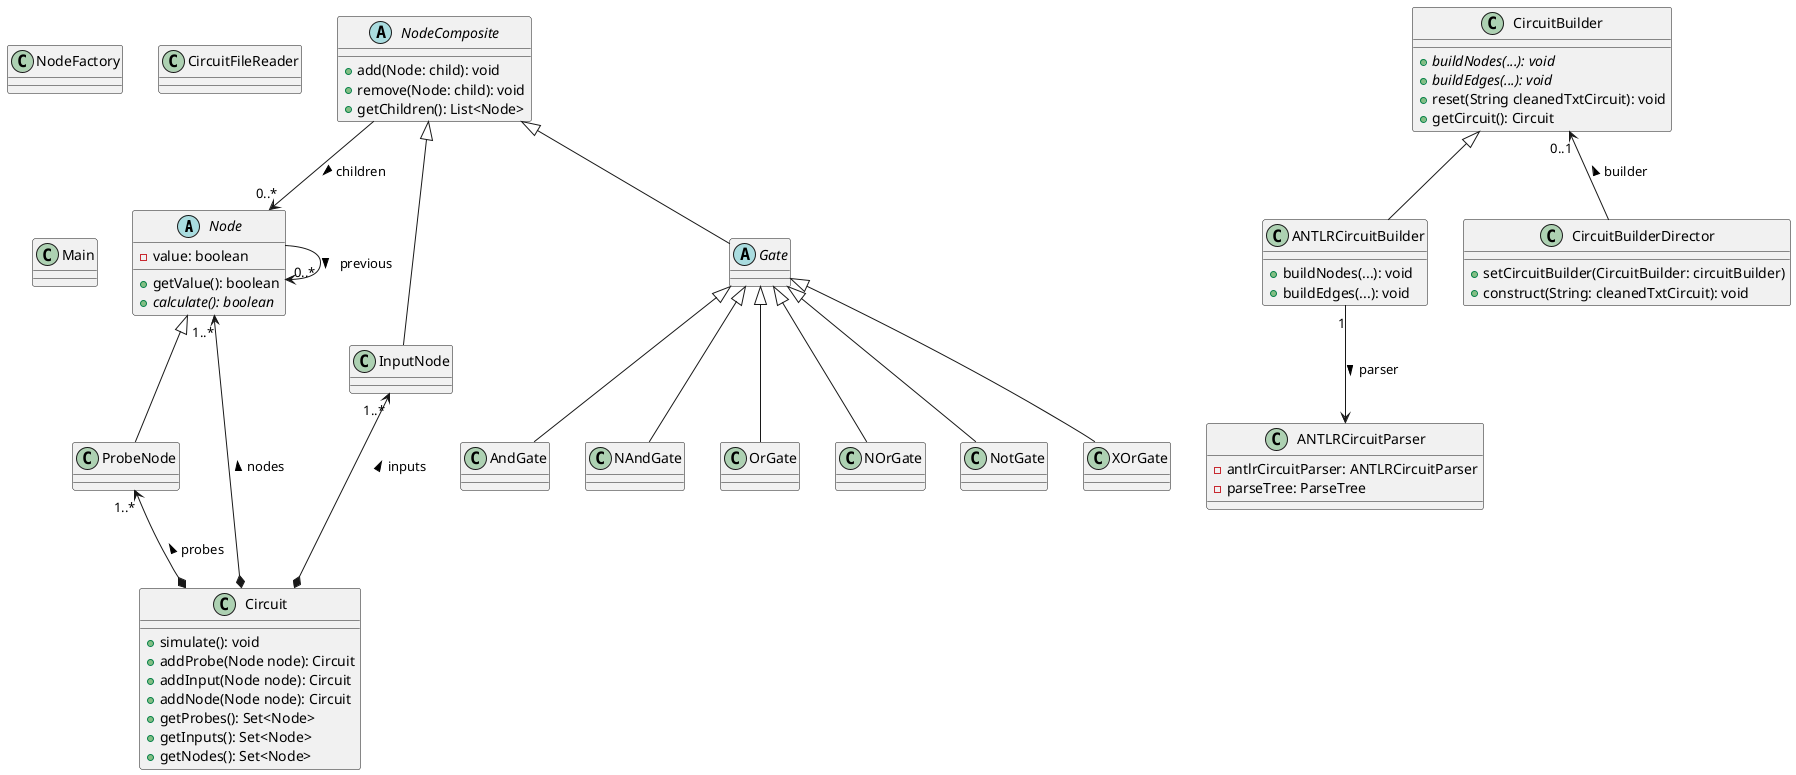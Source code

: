 @startuml

' Nodes
abstract class Node {
    -value: boolean
    +getValue(): boolean
    +{abstract} calculate(): boolean
}
Node --> "0..*" Node : previous >

abstract class NodeComposite {
    +add(Node: child): void
    +remove(Node: child): void
    +getChildren(): List<Node>
}
NodeComposite --> "0..*" Node : children >

' Inputs
class InputNode {
}
NodeComposite <|-- InputNode

class ProbeNode {
}
Node <|-- ProbeNode

' Gates
abstract class Gate {
}
NodeComposite <|-- Gate

class AndGate {
}
Gate <|-- AndGate

class NAndGate {
}
Gate <|-- NAndGate

class OrGate {
}
Gate <|-- OrGate

class NOrGate {
}
Gate <|-- NOrGate

class NotGate {
}
Gate <|-- NotGate

class XOrGate {
}
Gate <|-- XOrGate

' Circuit
class Circuit {
    +simulate(): void
    +addProbe(Node node): Circuit
    +addInput(Node node): Circuit
    +addNode(Node node): Circuit
    +getProbes(): Set<Node>
    +getInputs(): Set<Node>
    +getNodes(): Set<Node>
}
InputNode "1..*" <--* Circuit : inputs <
ProbeNode "1..*" <--* Circuit : probes <
Node "1..*" <--* Circuit : nodes <

' CircuitBuilder
class CircuitBuilder {
    +{abstract} buildNodes(...): void
    +{abstract} buildEdges(...): void
    +reset(String cleanedTxtCircuit): void
    +getCircuit(): Circuit
}

class ANTLRCircuitBuilder {
    +buildNodes(...): void
    +buildEdges(...): void
}
CircuitBuilder <|-- ANTLRCircuitBuilder
ANTLRCircuitBuilder "1" --> ANTLRCircuitParser : parser >

class CircuitBuilderDirector {
    +setCircuitBuilder(CircuitBuilder: circuitBuilder)
    +construct(String: cleanedTxtCircuit): void
}
CircuitBuilder "0..1" <-- CircuitBuilderDirector : builder <

' NodeFactory
class NodeFactory {
}

' CircuitParser
class ANTLRCircuitParser {
    -antlrCircuitParser: ANTLRCircuitParser
    -parseTree: ParseTree
}

' CircuitFileReader
class CircuitFileReader {
}

' Main
class Main {
}

@enduml
